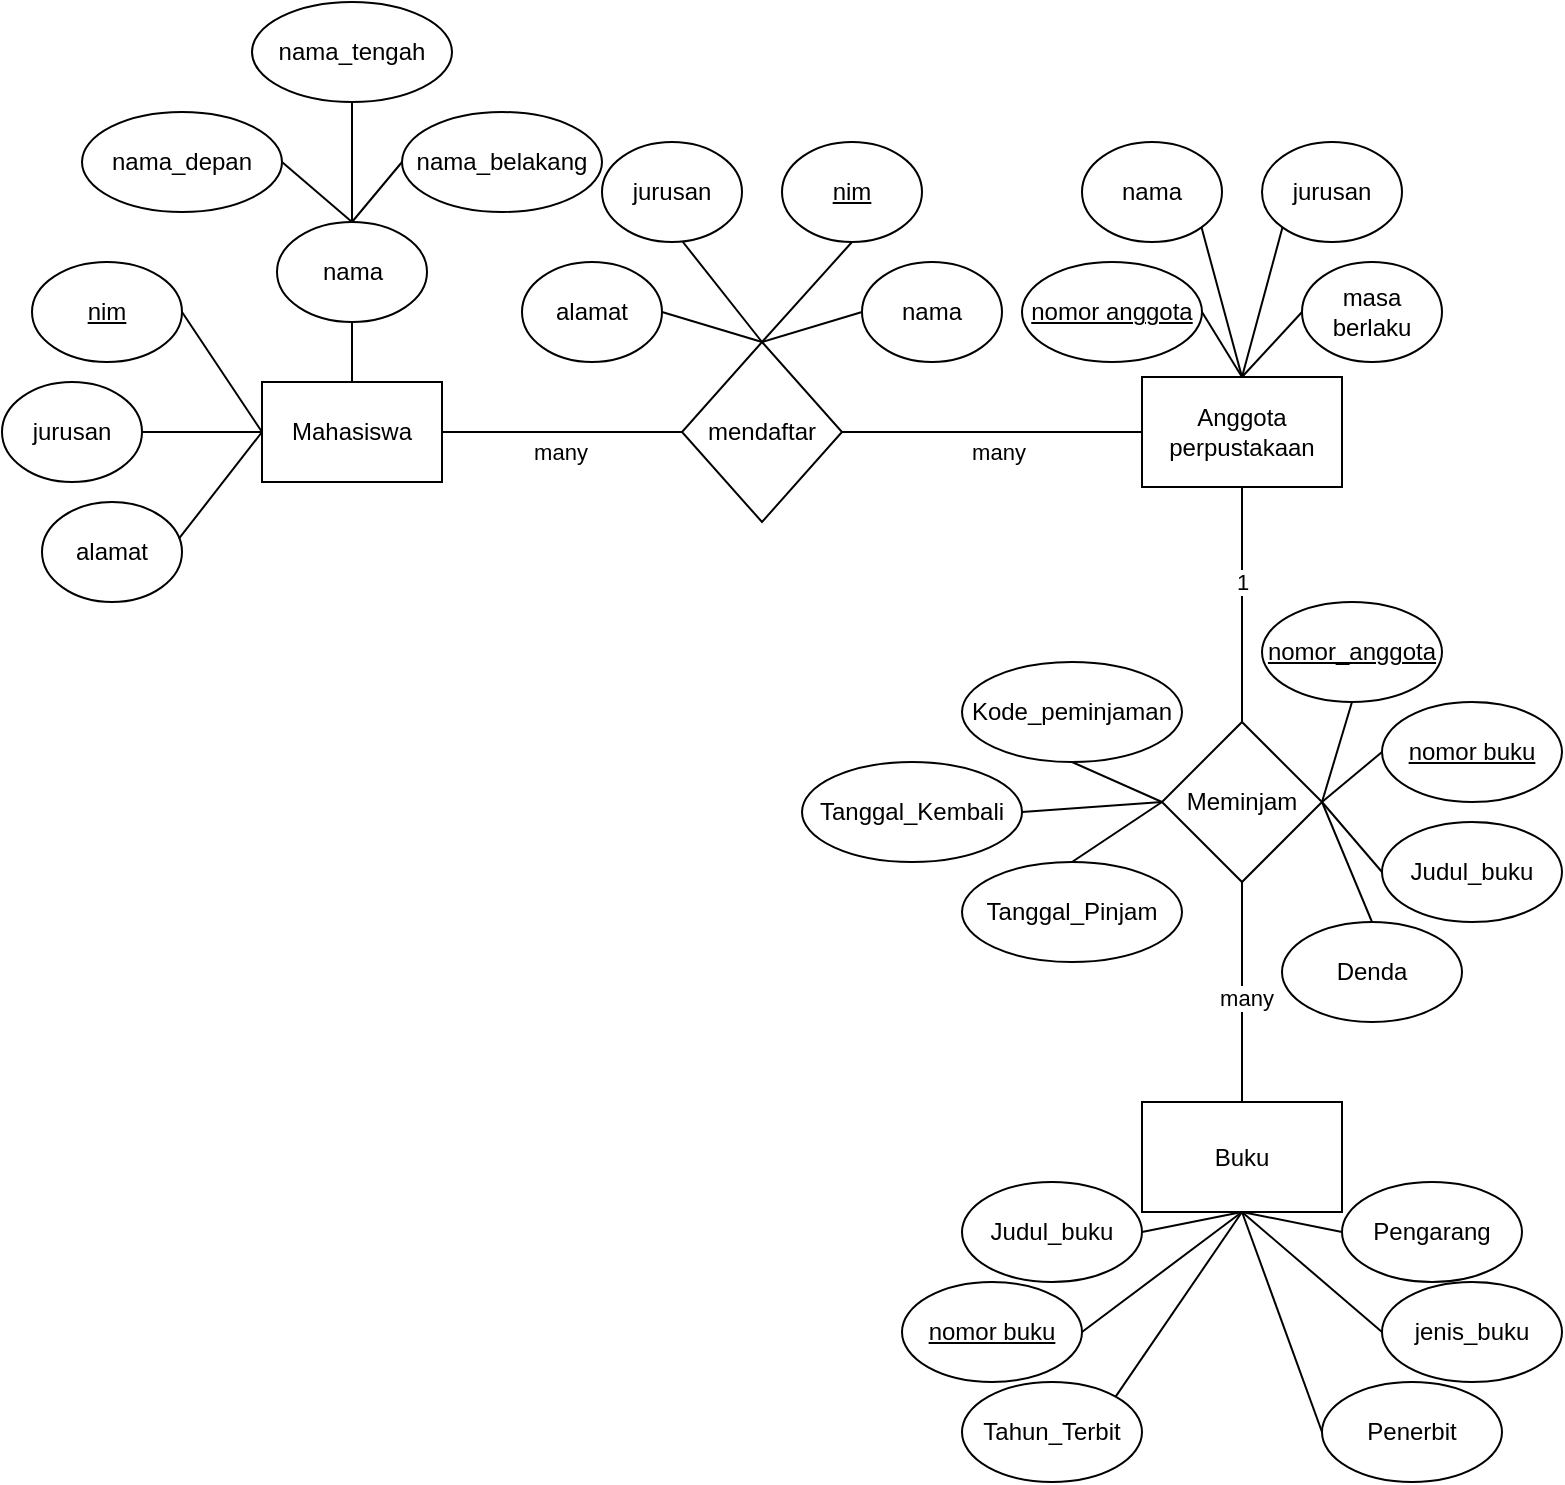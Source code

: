 <mxfile version="24.7.4">
  <diagram name="Halaman-1" id="TcKm-kOlcTy7SVakDyUW">
    <mxGraphModel dx="1363" dy="846" grid="1" gridSize="10" guides="1" tooltips="1" connect="1" arrows="1" fold="1" page="1" pageScale="1" pageWidth="827" pageHeight="1169" math="0" shadow="0">
      <root>
        <mxCell id="0" />
        <mxCell id="1" parent="0" />
        <mxCell id="IURkge2gJeS1-LeG-Tbx-1" value="Mahasiswa" style="whiteSpace=wrap;html=1;align=center;" vertex="1" parent="1">
          <mxGeometry x="140" y="270" width="90" height="50" as="geometry" />
        </mxCell>
        <mxCell id="IURkge2gJeS1-LeG-Tbx-3" value="mendaftar" style="shape=rhombus;perimeter=rhombusPerimeter;whiteSpace=wrap;html=1;align=center;" vertex="1" parent="1">
          <mxGeometry x="350" y="250" width="80" height="90" as="geometry" />
        </mxCell>
        <mxCell id="IURkge2gJeS1-LeG-Tbx-7" value="alamat" style="ellipse;whiteSpace=wrap;html=1;align=center;" vertex="1" parent="1">
          <mxGeometry x="30" y="330" width="70" height="50" as="geometry" />
        </mxCell>
        <mxCell id="IURkge2gJeS1-LeG-Tbx-8" value="nim" style="ellipse;whiteSpace=wrap;html=1;align=center;fontStyle=4;" vertex="1" parent="1">
          <mxGeometry x="25" y="210" width="75" height="50" as="geometry" />
        </mxCell>
        <mxCell id="IURkge2gJeS1-LeG-Tbx-9" value="" style="endArrow=none;html=1;rounded=0;exitX=1;exitY=0.5;exitDx=0;exitDy=0;entryX=0;entryY=0.5;entryDx=0;entryDy=0;" edge="1" parent="1" source="IURkge2gJeS1-LeG-Tbx-8" target="IURkge2gJeS1-LeG-Tbx-1">
          <mxGeometry width="50" height="50" relative="1" as="geometry">
            <mxPoint x="330" y="290" as="sourcePoint" />
            <mxPoint x="380" y="240" as="targetPoint" />
          </mxGeometry>
        </mxCell>
        <mxCell id="IURkge2gJeS1-LeG-Tbx-10" value="jurusan" style="ellipse;whiteSpace=wrap;html=1;align=center;" vertex="1" parent="1">
          <mxGeometry x="10" y="270" width="70" height="50" as="geometry" />
        </mxCell>
        <mxCell id="IURkge2gJeS1-LeG-Tbx-12" value="" style="endArrow=none;html=1;rounded=0;exitX=1;exitY=0.5;exitDx=0;exitDy=0;entryX=0;entryY=0.5;entryDx=0;entryDy=0;" edge="1" parent="1" source="IURkge2gJeS1-LeG-Tbx-10" target="IURkge2gJeS1-LeG-Tbx-1">
          <mxGeometry width="50" height="50" relative="1" as="geometry">
            <mxPoint x="330" y="290" as="sourcePoint" />
            <mxPoint x="380" y="240" as="targetPoint" />
          </mxGeometry>
        </mxCell>
        <mxCell id="IURkge2gJeS1-LeG-Tbx-13" value="" style="endArrow=none;html=1;rounded=0;exitX=0.978;exitY=0.367;exitDx=0;exitDy=0;exitPerimeter=0;entryX=0;entryY=0.5;entryDx=0;entryDy=0;" edge="1" parent="1" source="IURkge2gJeS1-LeG-Tbx-7" target="IURkge2gJeS1-LeG-Tbx-1">
          <mxGeometry width="50" height="50" relative="1" as="geometry">
            <mxPoint x="330" y="290" as="sourcePoint" />
            <mxPoint x="380" y="240" as="targetPoint" />
          </mxGeometry>
        </mxCell>
        <mxCell id="IURkge2gJeS1-LeG-Tbx-14" value="nama" style="ellipse;whiteSpace=wrap;html=1;align=center;" vertex="1" parent="1">
          <mxGeometry x="147.5" y="190" width="75" height="50" as="geometry" />
        </mxCell>
        <mxCell id="IURkge2gJeS1-LeG-Tbx-15" value="" style="endArrow=none;html=1;rounded=0;exitX=0.5;exitY=0;exitDx=0;exitDy=0;entryX=0.5;entryY=1;entryDx=0;entryDy=0;" edge="1" parent="1" source="IURkge2gJeS1-LeG-Tbx-1" target="IURkge2gJeS1-LeG-Tbx-14">
          <mxGeometry width="50" height="50" relative="1" as="geometry">
            <mxPoint x="330" y="290" as="sourcePoint" />
            <mxPoint x="380" y="240" as="targetPoint" />
          </mxGeometry>
        </mxCell>
        <mxCell id="IURkge2gJeS1-LeG-Tbx-16" value="nama_depan" style="ellipse;whiteSpace=wrap;html=1;align=center;" vertex="1" parent="1">
          <mxGeometry x="50" y="135" width="100" height="50" as="geometry" />
        </mxCell>
        <mxCell id="IURkge2gJeS1-LeG-Tbx-17" value="nama_tengah" style="ellipse;whiteSpace=wrap;html=1;align=center;" vertex="1" parent="1">
          <mxGeometry x="135" y="80" width="100" height="50" as="geometry" />
        </mxCell>
        <mxCell id="IURkge2gJeS1-LeG-Tbx-18" value="nama_belakang" style="ellipse;whiteSpace=wrap;html=1;align=center;" vertex="1" parent="1">
          <mxGeometry x="210" y="135" width="100" height="50" as="geometry" />
        </mxCell>
        <mxCell id="IURkge2gJeS1-LeG-Tbx-19" value="" style="endArrow=none;html=1;rounded=0;exitX=0.5;exitY=0;exitDx=0;exitDy=0;entryX=0.5;entryY=1;entryDx=0;entryDy=0;" edge="1" parent="1" source="IURkge2gJeS1-LeG-Tbx-14" target="IURkge2gJeS1-LeG-Tbx-17">
          <mxGeometry width="50" height="50" relative="1" as="geometry">
            <mxPoint x="330" y="290" as="sourcePoint" />
            <mxPoint x="380" y="240" as="targetPoint" />
          </mxGeometry>
        </mxCell>
        <mxCell id="IURkge2gJeS1-LeG-Tbx-20" value="" style="endArrow=none;html=1;rounded=0;exitX=0.5;exitY=0;exitDx=0;exitDy=0;entryX=0;entryY=0.5;entryDx=0;entryDy=0;" edge="1" parent="1" source="IURkge2gJeS1-LeG-Tbx-14" target="IURkge2gJeS1-LeG-Tbx-18">
          <mxGeometry width="50" height="50" relative="1" as="geometry">
            <mxPoint x="330" y="290" as="sourcePoint" />
            <mxPoint x="380" y="240" as="targetPoint" />
          </mxGeometry>
        </mxCell>
        <mxCell id="IURkge2gJeS1-LeG-Tbx-21" value="" style="endArrow=none;html=1;rounded=0;exitX=0.5;exitY=0;exitDx=0;exitDy=0;entryX=1;entryY=0.5;entryDx=0;entryDy=0;" edge="1" parent="1" source="IURkge2gJeS1-LeG-Tbx-14" target="IURkge2gJeS1-LeG-Tbx-16">
          <mxGeometry width="50" height="50" relative="1" as="geometry">
            <mxPoint x="330" y="290" as="sourcePoint" />
            <mxPoint x="380" y="240" as="targetPoint" />
          </mxGeometry>
        </mxCell>
        <mxCell id="IURkge2gJeS1-LeG-Tbx-22" value="" style="endArrow=none;html=1;rounded=0;exitX=1;exitY=0.5;exitDx=0;exitDy=0;entryX=0;entryY=0.5;entryDx=0;entryDy=0;" edge="1" parent="1" source="IURkge2gJeS1-LeG-Tbx-1" target="IURkge2gJeS1-LeG-Tbx-3">
          <mxGeometry width="50" height="50" relative="1" as="geometry">
            <mxPoint x="330" y="290" as="sourcePoint" />
            <mxPoint x="380" y="240" as="targetPoint" />
          </mxGeometry>
        </mxCell>
        <mxCell id="IURkge2gJeS1-LeG-Tbx-24" value="many" style="edgeLabel;html=1;align=center;verticalAlign=middle;resizable=0;points=[];" vertex="1" connectable="0" parent="IURkge2gJeS1-LeG-Tbx-22">
          <mxGeometry x="-0.013" y="-2" relative="1" as="geometry">
            <mxPoint y="8" as="offset" />
          </mxGeometry>
        </mxCell>
        <mxCell id="IURkge2gJeS1-LeG-Tbx-25" value="jurusan" style="ellipse;whiteSpace=wrap;html=1;align=center;" vertex="1" parent="1">
          <mxGeometry x="310" y="150" width="70" height="50" as="geometry" />
        </mxCell>
        <mxCell id="IURkge2gJeS1-LeG-Tbx-26" value="alamat" style="ellipse;whiteSpace=wrap;html=1;align=center;" vertex="1" parent="1">
          <mxGeometry x="270" y="210" width="70" height="50" as="geometry" />
        </mxCell>
        <mxCell id="IURkge2gJeS1-LeG-Tbx-27" value="" style="endArrow=none;html=1;rounded=0;exitX=0.5;exitY=0;exitDx=0;exitDy=0;entryX=1;entryY=0.5;entryDx=0;entryDy=0;" edge="1" parent="1" source="IURkge2gJeS1-LeG-Tbx-3" target="IURkge2gJeS1-LeG-Tbx-26">
          <mxGeometry width="50" height="50" relative="1" as="geometry">
            <mxPoint x="430" y="290" as="sourcePoint" />
            <mxPoint x="480" y="240" as="targetPoint" />
          </mxGeometry>
        </mxCell>
        <mxCell id="IURkge2gJeS1-LeG-Tbx-28" value="" style="endArrow=none;html=1;rounded=0;exitX=0.5;exitY=0;exitDx=0;exitDy=0;entryX=0.578;entryY=1;entryDx=0;entryDy=0;entryPerimeter=0;" edge="1" parent="1" source="IURkge2gJeS1-LeG-Tbx-3" target="IURkge2gJeS1-LeG-Tbx-25">
          <mxGeometry width="50" height="50" relative="1" as="geometry">
            <mxPoint x="430" y="290" as="sourcePoint" />
            <mxPoint x="480" y="240" as="targetPoint" />
          </mxGeometry>
        </mxCell>
        <mxCell id="IURkge2gJeS1-LeG-Tbx-29" value="nim" style="ellipse;whiteSpace=wrap;html=1;align=center;fontStyle=4;" vertex="1" parent="1">
          <mxGeometry x="400" y="150" width="70" height="50" as="geometry" />
        </mxCell>
        <mxCell id="IURkge2gJeS1-LeG-Tbx-30" value="" style="endArrow=none;html=1;rounded=0;exitX=0.5;exitY=0;exitDx=0;exitDy=0;entryX=0.5;entryY=1;entryDx=0;entryDy=0;" edge="1" parent="1" source="IURkge2gJeS1-LeG-Tbx-3" target="IURkge2gJeS1-LeG-Tbx-29">
          <mxGeometry width="50" height="50" relative="1" as="geometry">
            <mxPoint x="430" y="290" as="sourcePoint" />
            <mxPoint x="480" y="240" as="targetPoint" />
          </mxGeometry>
        </mxCell>
        <mxCell id="IURkge2gJeS1-LeG-Tbx-31" value="nama" style="ellipse;whiteSpace=wrap;html=1;align=center;" vertex="1" parent="1">
          <mxGeometry x="440" y="210" width="70" height="50" as="geometry" />
        </mxCell>
        <mxCell id="IURkge2gJeS1-LeG-Tbx-32" value="" style="endArrow=none;html=1;rounded=0;exitX=0.5;exitY=0;exitDx=0;exitDy=0;entryX=0;entryY=0.5;entryDx=0;entryDy=0;" edge="1" parent="1" source="IURkge2gJeS1-LeG-Tbx-3" target="IURkge2gJeS1-LeG-Tbx-31">
          <mxGeometry width="50" height="50" relative="1" as="geometry">
            <mxPoint x="430" y="290" as="sourcePoint" />
            <mxPoint x="480" y="240" as="targetPoint" />
          </mxGeometry>
        </mxCell>
        <mxCell id="IURkge2gJeS1-LeG-Tbx-33" value="" style="endArrow=none;html=1;rounded=0;exitX=1;exitY=0.5;exitDx=0;exitDy=0;entryX=0;entryY=0.5;entryDx=0;entryDy=0;" edge="1" parent="1" source="IURkge2gJeS1-LeG-Tbx-3" target="IURkge2gJeS1-LeG-Tbx-34">
          <mxGeometry width="50" height="50" relative="1" as="geometry">
            <mxPoint x="430" y="290" as="sourcePoint" />
            <mxPoint x="600" y="290" as="targetPoint" />
          </mxGeometry>
        </mxCell>
        <mxCell id="IURkge2gJeS1-LeG-Tbx-35" value="many" style="edgeLabel;html=1;align=center;verticalAlign=middle;resizable=0;points=[];" vertex="1" connectable="0" parent="IURkge2gJeS1-LeG-Tbx-33">
          <mxGeometry x="0.033" y="1" relative="1" as="geometry">
            <mxPoint y="11" as="offset" />
          </mxGeometry>
        </mxCell>
        <mxCell id="IURkge2gJeS1-LeG-Tbx-34" value="Anggota&lt;div&gt;perpustakaan&lt;/div&gt;" style="whiteSpace=wrap;html=1;align=center;" vertex="1" parent="1">
          <mxGeometry x="580" y="267.5" width="100" height="55" as="geometry" />
        </mxCell>
        <mxCell id="IURkge2gJeS1-LeG-Tbx-36" value="&lt;div&gt;nomor anggota&lt;/div&gt;" style="ellipse;whiteSpace=wrap;html=1;align=center;fontStyle=4;" vertex="1" parent="1">
          <mxGeometry x="520" y="210" width="90" height="50" as="geometry" />
        </mxCell>
        <mxCell id="IURkge2gJeS1-LeG-Tbx-37" value="nama" style="ellipse;whiteSpace=wrap;html=1;align=center;" vertex="1" parent="1">
          <mxGeometry x="550" y="150" width="70" height="50" as="geometry" />
        </mxCell>
        <mxCell id="IURkge2gJeS1-LeG-Tbx-38" value="" style="endArrow=none;html=1;rounded=0;entryX=1;entryY=0.5;entryDx=0;entryDy=0;exitX=0.5;exitY=0;exitDx=0;exitDy=0;" edge="1" parent="1" source="IURkge2gJeS1-LeG-Tbx-34" target="IURkge2gJeS1-LeG-Tbx-36">
          <mxGeometry width="50" height="50" relative="1" as="geometry">
            <mxPoint x="430" y="290" as="sourcePoint" />
            <mxPoint x="480" y="240" as="targetPoint" />
          </mxGeometry>
        </mxCell>
        <mxCell id="IURkge2gJeS1-LeG-Tbx-39" value="" style="endArrow=none;html=1;rounded=0;entryX=1;entryY=1;entryDx=0;entryDy=0;exitX=0.5;exitY=0;exitDx=0;exitDy=0;" edge="1" parent="1" source="IURkge2gJeS1-LeG-Tbx-34" target="IURkge2gJeS1-LeG-Tbx-37">
          <mxGeometry width="50" height="50" relative="1" as="geometry">
            <mxPoint x="430" y="290" as="sourcePoint" />
            <mxPoint x="480" y="240" as="targetPoint" />
          </mxGeometry>
        </mxCell>
        <mxCell id="IURkge2gJeS1-LeG-Tbx-40" value="jurusan" style="ellipse;whiteSpace=wrap;html=1;align=center;" vertex="1" parent="1">
          <mxGeometry x="640" y="150" width="70" height="50" as="geometry" />
        </mxCell>
        <mxCell id="IURkge2gJeS1-LeG-Tbx-41" value="masa&lt;div&gt;berlaku&lt;/div&gt;" style="ellipse;whiteSpace=wrap;html=1;align=center;" vertex="1" parent="1">
          <mxGeometry x="660" y="210" width="70" height="50" as="geometry" />
        </mxCell>
        <mxCell id="IURkge2gJeS1-LeG-Tbx-42" value="" style="endArrow=none;html=1;rounded=0;entryX=0;entryY=1;entryDx=0;entryDy=0;exitX=0.5;exitY=0;exitDx=0;exitDy=0;" edge="1" parent="1" source="IURkge2gJeS1-LeG-Tbx-34" target="IURkge2gJeS1-LeG-Tbx-40">
          <mxGeometry width="50" height="50" relative="1" as="geometry">
            <mxPoint x="430" y="190" as="sourcePoint" />
            <mxPoint x="480" y="140" as="targetPoint" />
          </mxGeometry>
        </mxCell>
        <mxCell id="IURkge2gJeS1-LeG-Tbx-43" value="" style="endArrow=none;html=1;rounded=0;entryX=0;entryY=0.5;entryDx=0;entryDy=0;exitX=0.5;exitY=0;exitDx=0;exitDy=0;" edge="1" parent="1" source="IURkge2gJeS1-LeG-Tbx-34" target="IURkge2gJeS1-LeG-Tbx-41">
          <mxGeometry width="50" height="50" relative="1" as="geometry">
            <mxPoint x="430" y="190" as="sourcePoint" />
            <mxPoint x="480" y="140" as="targetPoint" />
          </mxGeometry>
        </mxCell>
        <mxCell id="IURkge2gJeS1-LeG-Tbx-44" value="Buku" style="whiteSpace=wrap;html=1;align=center;" vertex="1" parent="1">
          <mxGeometry x="580" y="630" width="100" height="55" as="geometry" />
        </mxCell>
        <mxCell id="IURkge2gJeS1-LeG-Tbx-45" value="Meminjam" style="shape=rhombus;perimeter=rhombusPerimeter;whiteSpace=wrap;html=1;align=center;" vertex="1" parent="1">
          <mxGeometry x="590" y="440" width="80" height="80" as="geometry" />
        </mxCell>
        <mxCell id="IURkge2gJeS1-LeG-Tbx-46" value="" style="endArrow=none;html=1;rounded=0;entryX=0.5;entryY=1;entryDx=0;entryDy=0;exitX=0.5;exitY=0;exitDx=0;exitDy=0;" edge="1" parent="1" source="IURkge2gJeS1-LeG-Tbx-45" target="IURkge2gJeS1-LeG-Tbx-34">
          <mxGeometry width="50" height="50" relative="1" as="geometry">
            <mxPoint x="430" y="390" as="sourcePoint" />
            <mxPoint x="480" y="340" as="targetPoint" />
          </mxGeometry>
        </mxCell>
        <mxCell id="IURkge2gJeS1-LeG-Tbx-47" value="1" style="edgeLabel;html=1;align=center;verticalAlign=middle;resizable=0;points=[];" vertex="1" connectable="0" parent="IURkge2gJeS1-LeG-Tbx-46">
          <mxGeometry x="0.055" y="-1" relative="1" as="geometry">
            <mxPoint x="-1" y="-8" as="offset" />
          </mxGeometry>
        </mxCell>
        <mxCell id="IURkge2gJeS1-LeG-Tbx-49" value="nomor_anggota" style="ellipse;whiteSpace=wrap;html=1;align=center;fontStyle=4;" vertex="1" parent="1">
          <mxGeometry x="640" y="380" width="90" height="50" as="geometry" />
        </mxCell>
        <mxCell id="IURkge2gJeS1-LeG-Tbx-51" value="nomor buku" style="ellipse;whiteSpace=wrap;html=1;align=center;fontStyle=4;" vertex="1" parent="1">
          <mxGeometry x="700" y="430" width="90" height="50" as="geometry" />
        </mxCell>
        <mxCell id="IURkge2gJeS1-LeG-Tbx-52" value="Judul_buku" style="ellipse;whiteSpace=wrap;html=1;align=center;" vertex="1" parent="1">
          <mxGeometry x="700" y="490" width="90" height="50" as="geometry" />
        </mxCell>
        <mxCell id="IURkge2gJeS1-LeG-Tbx-53" value="Denda" style="ellipse;whiteSpace=wrap;html=1;align=center;" vertex="1" parent="1">
          <mxGeometry x="650" y="540" width="90" height="50" as="geometry" />
        </mxCell>
        <mxCell id="IURkge2gJeS1-LeG-Tbx-54" value="" style="endArrow=none;html=1;rounded=0;entryX=1;entryY=0.5;entryDx=0;entryDy=0;exitX=0.5;exitY=1;exitDx=0;exitDy=0;" edge="1" parent="1" source="IURkge2gJeS1-LeG-Tbx-49" target="IURkge2gJeS1-LeG-Tbx-45">
          <mxGeometry width="50" height="50" relative="1" as="geometry">
            <mxPoint x="440" y="460" as="sourcePoint" />
            <mxPoint x="490" y="410" as="targetPoint" />
          </mxGeometry>
        </mxCell>
        <mxCell id="IURkge2gJeS1-LeG-Tbx-55" value="" style="endArrow=none;html=1;rounded=0;entryX=0;entryY=0.5;entryDx=0;entryDy=0;exitX=1;exitY=0.5;exitDx=0;exitDy=0;" edge="1" parent="1" source="IURkge2gJeS1-LeG-Tbx-45" target="IURkge2gJeS1-LeG-Tbx-51">
          <mxGeometry width="50" height="50" relative="1" as="geometry">
            <mxPoint x="440" y="460" as="sourcePoint" />
            <mxPoint x="490" y="410" as="targetPoint" />
          </mxGeometry>
        </mxCell>
        <mxCell id="IURkge2gJeS1-LeG-Tbx-56" value="" style="endArrow=none;html=1;rounded=0;entryX=0;entryY=0.5;entryDx=0;entryDy=0;exitX=1;exitY=0.5;exitDx=0;exitDy=0;" edge="1" parent="1" source="IURkge2gJeS1-LeG-Tbx-45" target="IURkge2gJeS1-LeG-Tbx-52">
          <mxGeometry width="50" height="50" relative="1" as="geometry">
            <mxPoint x="440" y="460" as="sourcePoint" />
            <mxPoint x="490" y="410" as="targetPoint" />
          </mxGeometry>
        </mxCell>
        <mxCell id="IURkge2gJeS1-LeG-Tbx-57" value="" style="endArrow=none;html=1;rounded=0;entryX=0.5;entryY=0;entryDx=0;entryDy=0;exitX=1;exitY=0.5;exitDx=0;exitDy=0;" edge="1" parent="1" source="IURkge2gJeS1-LeG-Tbx-45" target="IURkge2gJeS1-LeG-Tbx-53">
          <mxGeometry width="50" height="50" relative="1" as="geometry">
            <mxPoint x="440" y="460" as="sourcePoint" />
            <mxPoint x="490" y="410" as="targetPoint" />
          </mxGeometry>
        </mxCell>
        <mxCell id="IURkge2gJeS1-LeG-Tbx-58" value="" style="endArrow=none;html=1;rounded=0;entryX=0.5;entryY=1;entryDx=0;entryDy=0;exitX=0.5;exitY=0;exitDx=0;exitDy=0;" edge="1" parent="1" source="IURkge2gJeS1-LeG-Tbx-44" target="IURkge2gJeS1-LeG-Tbx-45">
          <mxGeometry width="50" height="50" relative="1" as="geometry">
            <mxPoint x="440" y="540" as="sourcePoint" />
            <mxPoint x="490" y="490" as="targetPoint" />
          </mxGeometry>
        </mxCell>
        <mxCell id="IURkge2gJeS1-LeG-Tbx-66" value="many" style="edgeLabel;html=1;align=center;verticalAlign=middle;resizable=0;points=[];" vertex="1" connectable="0" parent="IURkge2gJeS1-LeG-Tbx-58">
          <mxGeometry x="-0.044" y="-2" relative="1" as="geometry">
            <mxPoint as="offset" />
          </mxGeometry>
        </mxCell>
        <mxCell id="IURkge2gJeS1-LeG-Tbx-59" value="Kode_peminjaman" style="ellipse;whiteSpace=wrap;html=1;align=center;" vertex="1" parent="1">
          <mxGeometry x="490" y="410" width="110" height="50" as="geometry" />
        </mxCell>
        <mxCell id="IURkge2gJeS1-LeG-Tbx-60" value="Tanggal_Kembali" style="ellipse;whiteSpace=wrap;html=1;align=center;" vertex="1" parent="1">
          <mxGeometry x="410" y="460" width="110" height="50" as="geometry" />
        </mxCell>
        <mxCell id="IURkge2gJeS1-LeG-Tbx-61" value="Tanggal_Pinjam" style="ellipse;whiteSpace=wrap;html=1;align=center;" vertex="1" parent="1">
          <mxGeometry x="490" y="510" width="110" height="50" as="geometry" />
        </mxCell>
        <mxCell id="IURkge2gJeS1-LeG-Tbx-62" value="" style="endArrow=none;html=1;rounded=0;entryX=0.5;entryY=1;entryDx=0;entryDy=0;exitX=0;exitY=0.5;exitDx=0;exitDy=0;" edge="1" parent="1" source="IURkge2gJeS1-LeG-Tbx-45" target="IURkge2gJeS1-LeG-Tbx-59">
          <mxGeometry width="50" height="50" relative="1" as="geometry">
            <mxPoint x="440" y="540" as="sourcePoint" />
            <mxPoint x="490" y="490" as="targetPoint" />
          </mxGeometry>
        </mxCell>
        <mxCell id="IURkge2gJeS1-LeG-Tbx-63" value="" style="endArrow=none;html=1;rounded=0;entryX=1;entryY=0.5;entryDx=0;entryDy=0;exitX=0;exitY=0.5;exitDx=0;exitDy=0;" edge="1" parent="1" source="IURkge2gJeS1-LeG-Tbx-45" target="IURkge2gJeS1-LeG-Tbx-60">
          <mxGeometry width="50" height="50" relative="1" as="geometry">
            <mxPoint x="440" y="540" as="sourcePoint" />
            <mxPoint x="490" y="490" as="targetPoint" />
          </mxGeometry>
        </mxCell>
        <mxCell id="IURkge2gJeS1-LeG-Tbx-64" value="" style="endArrow=none;html=1;rounded=0;entryX=0.5;entryY=0;entryDx=0;entryDy=0;exitX=0;exitY=0.5;exitDx=0;exitDy=0;" edge="1" parent="1" source="IURkge2gJeS1-LeG-Tbx-45" target="IURkge2gJeS1-LeG-Tbx-61">
          <mxGeometry width="50" height="50" relative="1" as="geometry">
            <mxPoint x="440" y="540" as="sourcePoint" />
            <mxPoint x="490" y="490" as="targetPoint" />
          </mxGeometry>
        </mxCell>
        <mxCell id="IURkge2gJeS1-LeG-Tbx-67" value="nomor buku" style="ellipse;whiteSpace=wrap;html=1;align=center;fontStyle=4;" vertex="1" parent="1">
          <mxGeometry x="460" y="720" width="90" height="50" as="geometry" />
        </mxCell>
        <mxCell id="IURkge2gJeS1-LeG-Tbx-68" value="Judul_buku" style="ellipse;whiteSpace=wrap;html=1;align=center;" vertex="1" parent="1">
          <mxGeometry x="490" y="670" width="90" height="50" as="geometry" />
        </mxCell>
        <mxCell id="IURkge2gJeS1-LeG-Tbx-69" value="" style="endArrow=none;html=1;rounded=0;entryX=0.5;entryY=1;entryDx=0;entryDy=0;exitX=1;exitY=0.5;exitDx=0;exitDy=0;" edge="1" parent="1" source="IURkge2gJeS1-LeG-Tbx-68" target="IURkge2gJeS1-LeG-Tbx-44">
          <mxGeometry width="50" height="50" relative="1" as="geometry">
            <mxPoint x="440" y="620" as="sourcePoint" />
            <mxPoint x="490" y="570" as="targetPoint" />
          </mxGeometry>
        </mxCell>
        <mxCell id="IURkge2gJeS1-LeG-Tbx-70" value="" style="endArrow=none;html=1;rounded=0;exitX=1;exitY=0.5;exitDx=0;exitDy=0;entryX=0.5;entryY=1;entryDx=0;entryDy=0;" edge="1" parent="1" source="IURkge2gJeS1-LeG-Tbx-67" target="IURkge2gJeS1-LeG-Tbx-44">
          <mxGeometry width="50" height="50" relative="1" as="geometry">
            <mxPoint x="440" y="620" as="sourcePoint" />
            <mxPoint x="490" y="570" as="targetPoint" />
          </mxGeometry>
        </mxCell>
        <mxCell id="IURkge2gJeS1-LeG-Tbx-71" value="Tahun_Terbit" style="ellipse;whiteSpace=wrap;html=1;align=center;" vertex="1" parent="1">
          <mxGeometry x="490" y="770" width="90" height="50" as="geometry" />
        </mxCell>
        <mxCell id="IURkge2gJeS1-LeG-Tbx-72" value="" style="endArrow=none;html=1;rounded=0;entryX=0.5;entryY=1;entryDx=0;entryDy=0;exitX=1;exitY=0;exitDx=0;exitDy=0;" edge="1" parent="1" source="IURkge2gJeS1-LeG-Tbx-71" target="IURkge2gJeS1-LeG-Tbx-44">
          <mxGeometry width="50" height="50" relative="1" as="geometry">
            <mxPoint x="440" y="710" as="sourcePoint" />
            <mxPoint x="490" y="660" as="targetPoint" />
          </mxGeometry>
        </mxCell>
        <mxCell id="IURkge2gJeS1-LeG-Tbx-73" value="Pengarang" style="ellipse;whiteSpace=wrap;html=1;align=center;" vertex="1" parent="1">
          <mxGeometry x="680" y="670" width="90" height="50" as="geometry" />
        </mxCell>
        <mxCell id="IURkge2gJeS1-LeG-Tbx-74" value="jenis_buku" style="ellipse;whiteSpace=wrap;html=1;align=center;" vertex="1" parent="1">
          <mxGeometry x="700" y="720" width="90" height="50" as="geometry" />
        </mxCell>
        <mxCell id="IURkge2gJeS1-LeG-Tbx-75" value="Penerbit" style="ellipse;whiteSpace=wrap;html=1;align=center;" vertex="1" parent="1">
          <mxGeometry x="670" y="770" width="90" height="50" as="geometry" />
        </mxCell>
        <mxCell id="IURkge2gJeS1-LeG-Tbx-76" value="" style="endArrow=none;html=1;rounded=0;entryX=0.5;entryY=1;entryDx=0;entryDy=0;exitX=0;exitY=0.5;exitDx=0;exitDy=0;" edge="1" parent="1" source="IURkge2gJeS1-LeG-Tbx-73" target="IURkge2gJeS1-LeG-Tbx-44">
          <mxGeometry width="50" height="50" relative="1" as="geometry">
            <mxPoint x="440" y="710" as="sourcePoint" />
            <mxPoint x="490" y="660" as="targetPoint" />
          </mxGeometry>
        </mxCell>
        <mxCell id="IURkge2gJeS1-LeG-Tbx-77" value="" style="endArrow=none;html=1;rounded=0;entryX=0.5;entryY=1;entryDx=0;entryDy=0;exitX=0;exitY=0.5;exitDx=0;exitDy=0;" edge="1" parent="1" source="IURkge2gJeS1-LeG-Tbx-74" target="IURkge2gJeS1-LeG-Tbx-44">
          <mxGeometry width="50" height="50" relative="1" as="geometry">
            <mxPoint x="440" y="710" as="sourcePoint" />
            <mxPoint x="490" y="660" as="targetPoint" />
          </mxGeometry>
        </mxCell>
        <mxCell id="IURkge2gJeS1-LeG-Tbx-78" value="" style="endArrow=none;html=1;rounded=0;entryX=0;entryY=0.5;entryDx=0;entryDy=0;exitX=0.5;exitY=1;exitDx=0;exitDy=0;" edge="1" parent="1" source="IURkge2gJeS1-LeG-Tbx-44" target="IURkge2gJeS1-LeG-Tbx-75">
          <mxGeometry width="50" height="50" relative="1" as="geometry">
            <mxPoint x="440" y="710" as="sourcePoint" />
            <mxPoint x="490" y="660" as="targetPoint" />
          </mxGeometry>
        </mxCell>
      </root>
    </mxGraphModel>
  </diagram>
</mxfile>
